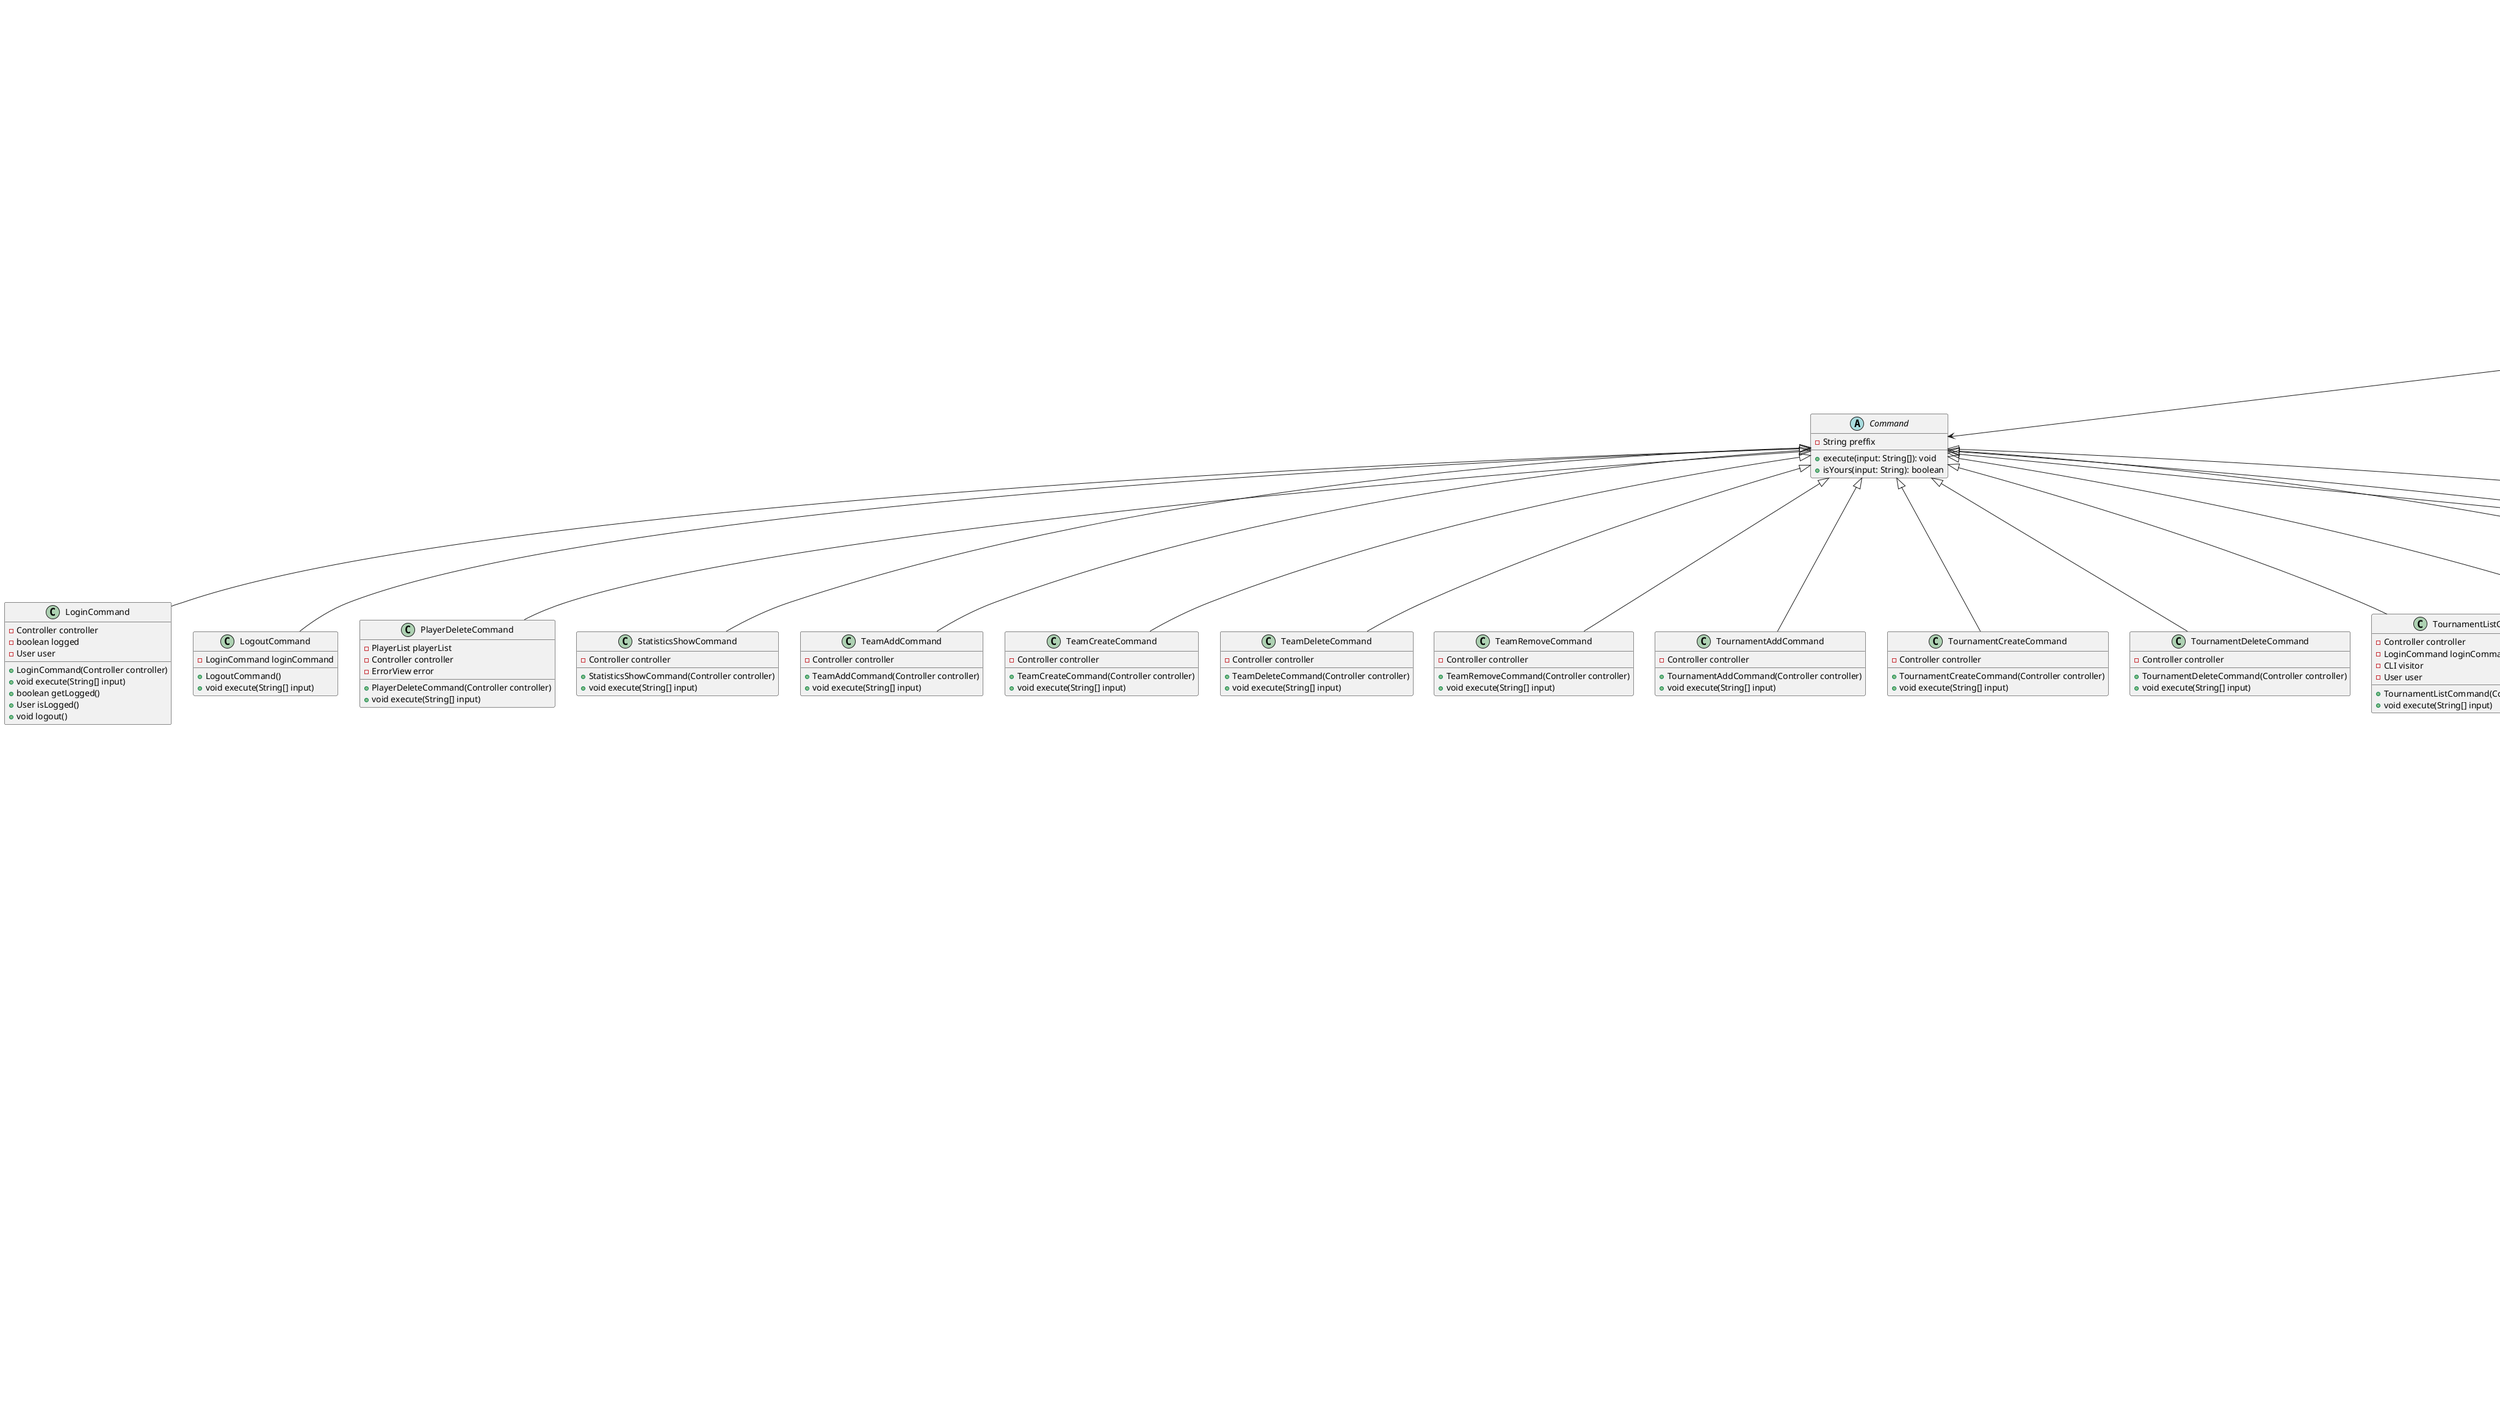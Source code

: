 @startuml

' Class definitions
class CLI {
    - Controller controller
    - List<Command> enabledCommands
    - ErrorView error
    - List<Command> commandList
    + execute()
    + visit(player: Player)
    + visit(admin: Admin)
    + publicCommands()
    + tournamentList(player: Player)
    + tournamentList(admin: Admin)
}

abstract class Command {
    - String preffix
    + execute(input: String[]): void
    + isYours(input: String): boolean
}

class Controller {
    - PlayerList playerList
    - MatchList matchList
    - TeamList teamList
    - AdminList adminList
    - TournamentList tournamentList
    + createPlayer(...args)
    + deletePlayer(playerName: String)
    + teamCreate(teamName: String)
    + teamDelete(teamName: String)
    + tournamentCreate(name: String, start: String, end: String, category: String)
    + tournamentDelete(name: String)
    + tournamentAdd(name: String, participant: String)
    + tournamentRemove(player: Player)
    + tournamentMatchmakingAutomatic(name: String)
    + tournamentMatchmakingManual(name: String, player1: Participant, player2: Participant)
    + statisticsShow(player: String, stat: String)
    + showTournamentList()
    + showShuffleTournamentList()
}

class Player {
    - final String forename
    - final String surname
    - final String key
    - ArrayList<Statistic> statistics
    - boolean inTeam
    + Player(String forename, String surname, String key, String email, String password)
    + ArrayList<Statistic> getStatistics()
    + String getKey()
    + String getForename()
    + String getSurname()
    + boolean isInTeam()
    + void setInTeam(boolean inTeam)
    + void accept(VisitorUser visitor)
    + void tournamentList(VisitorUser visitor)
    + double getRank(Category category)
    + Player asPlayer()
    + Participant isParticipant(String key)
    + void printTable()
    + void printJSON()
}

class Admin {
    - ArrayList<Player> registeredPlayers
    - ArrayList<Team> registeredTeams
    + Admin(String email, String password)
    + void accept(VisitorUser visitor)
    + void tournamentList(VisitorUser visitor)

}

class Tournament {
    + String tournamentName
    + String startDate
    + String endDate
    + Category category
    + List<Participant> participants
    + MatchList matchList
    + ErrorView error
    + tournamentAdd(name: String, participant: String)
    + tournamentRemove(player: Player)
    + tournamentMatchmakingAutomatic(name: String)
    + tournamentMatchmakingManual(name: String, player1: Participant, player2: Participant)
}

class ErrorView {
    + writeln(error: Error)
}

class AdminList {
    -ArrayList<Admin> adminList
    +AdminList
    +ArrayList<Admin> getAdminList
    +Admin isAdmin(String email, String password)

}

class PlayerList {
  - ArrayList<Player> playerList
  + PlayerList(ArrayList<Player> playerList)
  + Player isPlayer(String email, String password)
  + Player isPlayer(String key)
  + void addPlayer(Player player)
  + void removePlayer(Player player)
  + Participant isParticipantPlayer(String key)
}

class Team {
    - ArrayList<Player> team
    - String teamName
    + Team(String teamName)
    + String getKey()
    + String getTeamName()
    + List<String> getPlayerNames()
    + void add(Player player)
    + void remove(Player player)
    + double getRank(Category category)
    + boolean isPlayerInTeam(Player player)
    + Participant isParticipant(String key)
}


class TeamList {
  - List<Team> teamList
  + TeamList(List<Team> teamList)
  + boolean existTeam(String teamName)
  + void add(Team team)
  + Team isTeam(String teamName)
  + Team whichTeam(Player player)
  + Participant isParticipantTeam(String key)
}

class Tournament {
  - String tournamentName
  - LocalDate startDate
  - LocalDate endDate
  - Category category
  - ArrayList<Participant> participants
  - MatchList matchList
  - ErrorView error
  + Tournament(String tournamentName, LocalDate startDate, LocalDate endDate, Category rankingCategory)
  + ArrayList<Participant> getParticipants()
  + String getTournamentName()
  + boolean currentlyCompeting(Participant participant)
  + void remove(Participant participant)
  + void showShuffleParticipants()
  + LocalDate getEndDate()
  + void shuffle()
  + void showRankingParticipants()
  + void remove(Player player, TeamList teamList)
  + void matchmake(Participant participant, Participant participant2)
  + boolean areBothCompeting(Participant participant1, Participant participant2)
  + void randomMatchmake()
}

class MatchList {
    - ArrayList<Match> matchList
    + MatchList()
    + ArrayList<Match> getMatchList()
    + boolean isPaired(Participant participant)
    + void clearmatchList()
    + void addMatch(Match match)
}

class TournamentList {
  - List<Tournament> tournamentList
  + TournamentList(List<Tournament> tournamentList)
  + List<Tournament> getTournamentList()
  + boolean isCompeting(Team team)
  + Tournament getTournamentParticipant(Participant participant)
  + Tournament isTournament(String tournamentName)
  + void add(Tournament tournament)
  + void remove(Tournament tournament)
}

class VisitorUser {
  + void visit(Player player)
  + void visit(Admin admin)
  + void tournamentList(Player player)
  + void tournamentList(Admin admin)
}

class CLI {
  - Controller controller
  - List<Command> enabledCommands
  - ErrorView error
  - List<Command> commandList
  + CLI()
  + void execute()
  + void visit(Player player)
  + void visit(Admin admin)
  + void tournamentList(Player player)
  + void tournamentList(Admin admin)
  + publicCommands()
  + static void main(String[] args)
}

class CreateCommand {
  - Controller controller
  + CreateCommand(Controller controller)
  + void execute(String[] input)
}

class ClearMatchmakeCommand {
  - Controller controller
  + ClearMatchmakeCommand()
  + void execute(String[] input)
}

class ErrorView {
  - static final String[] MESSAGES
  + void writeln(Error error)
}

class ExitCommand {
  + ExitCommand()
  + void execute(String[] input)
}

class LoginCommand {
  - Controller controller
  - boolean logged
  - User user
  + LoginCommand(Controller controller)
  + void execute(String[] input)
  + boolean getLogged()
  + User isLogged()
  + void logout()
}

class LogoutCommand {
  - LoginCommand loginCommand
  + LogoutCommand()
  + void execute(String[] input)
}

class PlayerDeleteCommand {
  - PlayerList playerList
  - Controller controller
  - ErrorView error
  + PlayerDeleteCommand(Controller controller)
  + void execute(String[] input)
}

class StatisticsShowCommand {
  - Controller controller
  + StatisticsShowCommand(Controller controller)
  + void execute(String[] input)
}

class Statistic {
    - Category category
    - double value
    + Statistic(Category category, double value)
    + Category getCategory()
    + double getValue()
}

class TeamAddCommand {
  - Controller controller
  + TeamAddCommand(Controller controller)
  + void execute(String[] input)
}

class TeamCreateCommand {
  - Controller controller
  + TeamCreateCommand(Controller controller)
  + void execute(String[] input)
}

class TeamDeleteCommand {
  - Controller controller
  + TeamDeleteCommand(Controller controller)
  + void execute(String[] input)
}

class TeamRemoveCommand {
  - Controller controller
  + TeamRemoveCommand(Controller controller)
  + void execute(String[] input)
}

class TournamentAddCommand {
  - Controller controller
  + TournamentAddCommand(Controller controller)
  + void execute(String[] input)
}

class TournamentCreateCommand {
  - Controller controller
  + TournamentCreateCommand(Controller controller)
  + void execute(String[] input)
}

class TournamentDeleteCommand {
  - Controller controller
  + TournamentDeleteCommand(Controller controller)
  + void execute(String[] input)
}

class TournamentListCommand {
  - Controller controller
  - LoginCommand loginCommand
  - CLI visitor
  - User user
  + TournamentListCommand(Controller controller)
  + void execute(String[] input)
}

class TournamentMatchmakingCommand {
  - Controller controller
  + TournamentMatchmakingCommand(Controller controller)
  + void execute(String[] input)
}

class TournamentRemoveCommand {
  - Controller controller
  - LoginCommand loginCommand
  + TournamentRemoveCommand(Controller controller)
  + void execute(String[] input)
}
class Error {
    + boolean isNull()
}

interface Participant {
    + String getKey()
    + double getRank(Category category)
    + Participant isParticipant(String key)
}

enum Category {
    SCORED_POINTS
    MATCHES_WON
    ASSISTS_POINTS
    WON_TOURNAMENTS
    EARNED_PRIZE
}

enum Error {
    PLAYER_NOT_FOUND
    PLAYER_ALREADY_EXISTS
    PLAYER_ALREADY_MATCHED
    COMMAND_NOT_FOUND
    NULL
}

' Associations
CLI --> Controller
CLI --> Command
CLI --> ErrorView
CLI <|-- VisitorUser
Command <|-- CreateCommand
Command <|-- TournamentCreateCommand
Command <|-- TournamentRemoveCommand
Command <|-- TournamentListCommand
Command <|-- TournamentAddCommand
Command <|-- TournamentDeleteCommand
Command <|-- TournamentMatchmakingCommand
Command <|-- TeamAddCommand
Command <|-- TeamCreateCommand
Command <|-- TeamDeleteCommand
Command <|-- TeamRemoveCommand
Command <|-- PlayerDeleteCommand
Command <|-- LoginCommand
Command <|-- LogoutCommand
Command <|-- StatisticsShowCommand
Command <|-- ExitCommand
Command <|-- ClearMatchmakeCommand
PlayerList --> CLI
Controller --> PlayerList
Controller --> MatchList
Controller --> TeamList
Controller --> AdminList
Controller --> TournamentList
TournamentList --> CLI
PlayerList --> Player
PlayerList --> Participant
Statistic --> Category
TeamList --> Team
Tournament --> Participant
Tournament --> MatchList
TournamentList --> Tournament
VisitorUser --> Player
VisitorUser --> Admin
Participant --> Category
Error ..> Error : <<enum>>
ErrorView --> Error

@enduml
